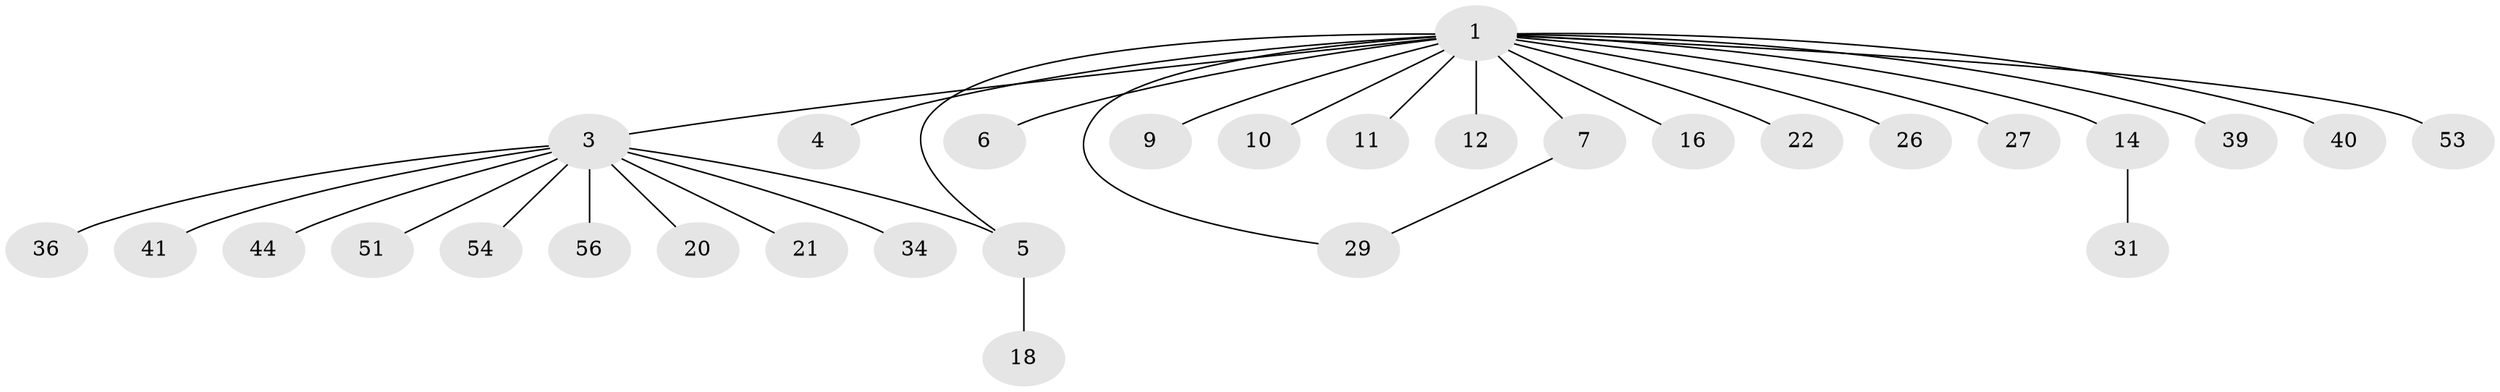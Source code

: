 // original degree distribution, {17: 0.01639344262295082, 4: 0.04918032786885246, 9: 0.01639344262295082, 1: 0.5901639344262295, 5: 0.01639344262295082, 2: 0.21311475409836064, 3: 0.08196721311475409, 6: 0.01639344262295082}
// Generated by graph-tools (version 1.1) at 2025/14/03/09/25 04:14:41]
// undirected, 30 vertices, 31 edges
graph export_dot {
graph [start="1"]
  node [color=gray90,style=filled];
  1 [super="+2"];
  3 [super="+15+28+13"];
  4;
  5 [super="+8+61+25"];
  6;
  7 [super="+24+38"];
  9 [super="+52+32"];
  10;
  11;
  12 [super="+45"];
  14 [super="+35"];
  16;
  18 [super="+23+19"];
  20 [super="+47+48+49"];
  21;
  22 [super="+33"];
  26;
  27;
  29 [super="+30"];
  31 [super="+50"];
  34;
  36 [super="+37+59"];
  39;
  40;
  41;
  44;
  51;
  53 [super="+57"];
  54;
  56;
  1 -- 3;
  1 -- 4;
  1 -- 5;
  1 -- 6;
  1 -- 9 [weight=2];
  1 -- 10;
  1 -- 12;
  1 -- 16;
  1 -- 22;
  1 -- 26;
  1 -- 27;
  1 -- 29;
  1 -- 39;
  1 -- 40;
  1 -- 53;
  1 -- 11;
  1 -- 14;
  1 -- 7;
  3 -- 20;
  3 -- 36;
  3 -- 41;
  3 -- 54;
  3 -- 56;
  3 -- 34;
  3 -- 51;
  3 -- 5;
  3 -- 21;
  3 -- 44;
  5 -- 18;
  7 -- 29;
  14 -- 31;
}
